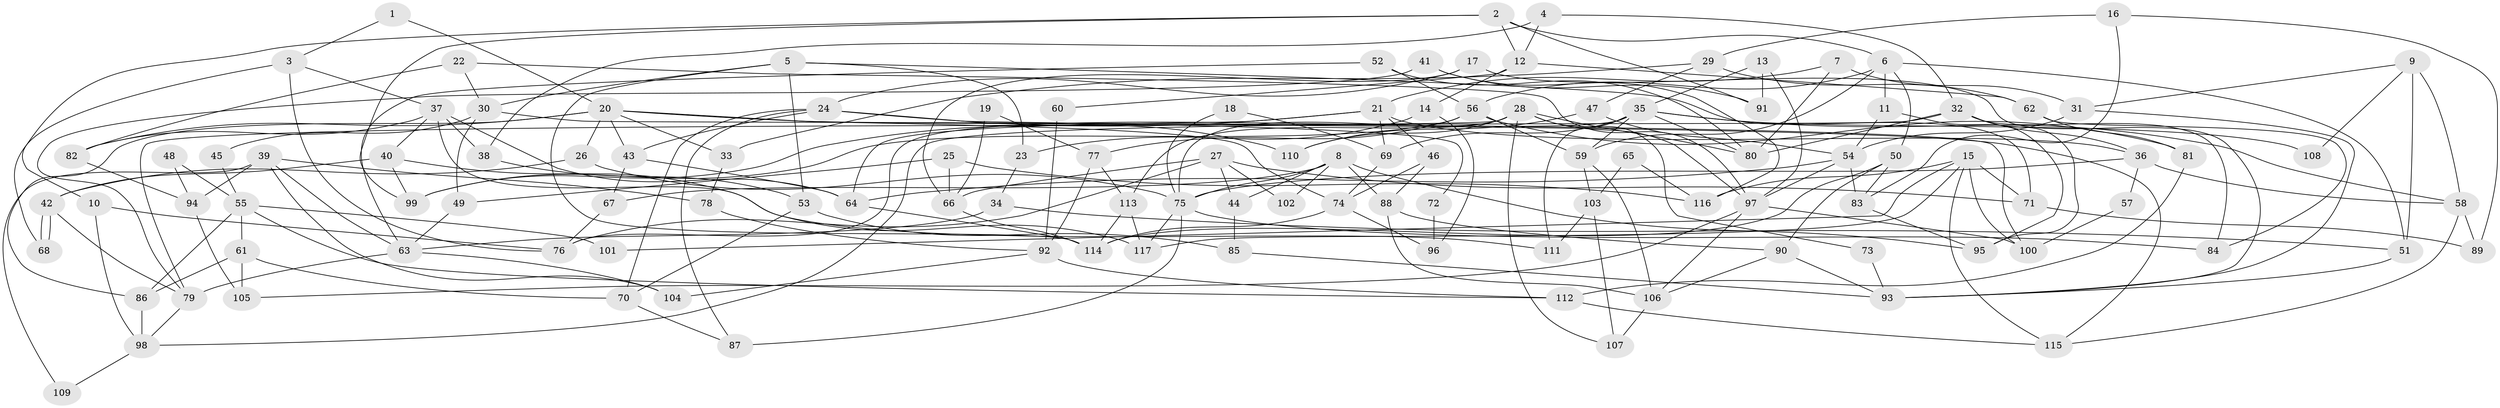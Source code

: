 // coarse degree distribution, {4: 0.14814814814814814, 6: 0.1111111111111111, 3: 0.2962962962962963, 5: 0.1728395061728395, 8: 0.08641975308641975, 7: 0.04938271604938271, 11: 0.024691358024691357, 10: 0.012345679012345678, 2: 0.07407407407407407, 9: 0.024691358024691357}
// Generated by graph-tools (version 1.1) at 2025/52/02/27/25 19:52:08]
// undirected, 117 vertices, 234 edges
graph export_dot {
graph [start="1"]
  node [color=gray90,style=filled];
  1;
  2;
  3;
  4;
  5;
  6;
  7;
  8;
  9;
  10;
  11;
  12;
  13;
  14;
  15;
  16;
  17;
  18;
  19;
  20;
  21;
  22;
  23;
  24;
  25;
  26;
  27;
  28;
  29;
  30;
  31;
  32;
  33;
  34;
  35;
  36;
  37;
  38;
  39;
  40;
  41;
  42;
  43;
  44;
  45;
  46;
  47;
  48;
  49;
  50;
  51;
  52;
  53;
  54;
  55;
  56;
  57;
  58;
  59;
  60;
  61;
  62;
  63;
  64;
  65;
  66;
  67;
  68;
  69;
  70;
  71;
  72;
  73;
  74;
  75;
  76;
  77;
  78;
  79;
  80;
  81;
  82;
  83;
  84;
  85;
  86;
  87;
  88;
  89;
  90;
  91;
  92;
  93;
  94;
  95;
  96;
  97;
  98;
  99;
  100;
  101;
  102;
  103;
  104;
  105;
  106;
  107;
  108;
  109;
  110;
  111;
  112;
  113;
  114;
  115;
  116;
  117;
  1 -- 3;
  1 -- 20;
  2 -- 6;
  2 -- 99;
  2 -- 10;
  2 -- 12;
  2 -- 91;
  3 -- 37;
  3 -- 76;
  3 -- 68;
  4 -- 12;
  4 -- 38;
  4 -- 32;
  5 -- 114;
  5 -- 71;
  5 -- 23;
  5 -- 30;
  5 -- 53;
  6 -- 59;
  6 -- 50;
  6 -- 11;
  6 -- 51;
  6 -- 56;
  7 -- 21;
  7 -- 80;
  7 -- 31;
  8 -- 75;
  8 -- 95;
  8 -- 44;
  8 -- 67;
  8 -- 88;
  8 -- 102;
  9 -- 31;
  9 -- 51;
  9 -- 58;
  9 -- 108;
  10 -- 98;
  10 -- 76;
  11 -- 95;
  11 -- 54;
  12 -- 62;
  12 -- 14;
  12 -- 60;
  13 -- 35;
  13 -- 97;
  13 -- 91;
  14 -- 23;
  14 -- 96;
  15 -- 115;
  15 -- 117;
  15 -- 71;
  15 -- 100;
  15 -- 101;
  15 -- 116;
  16 -- 83;
  16 -- 89;
  16 -- 29;
  17 -- 24;
  17 -- 66;
  17 -- 93;
  18 -- 75;
  18 -- 69;
  19 -- 66;
  19 -- 77;
  20 -- 74;
  20 -- 82;
  20 -- 26;
  20 -- 33;
  20 -- 43;
  20 -- 86;
  20 -- 115;
  21 -- 46;
  21 -- 99;
  21 -- 36;
  21 -- 64;
  21 -- 69;
  22 -- 97;
  22 -- 30;
  22 -- 82;
  23 -- 34;
  24 -- 43;
  24 -- 87;
  24 -- 70;
  24 -- 72;
  24 -- 110;
  25 -- 49;
  25 -- 116;
  25 -- 66;
  26 -- 75;
  26 -- 42;
  27 -- 76;
  27 -- 66;
  27 -- 44;
  27 -- 71;
  27 -- 102;
  28 -- 79;
  28 -- 75;
  28 -- 73;
  28 -- 80;
  28 -- 97;
  28 -- 107;
  28 -- 110;
  28 -- 113;
  29 -- 62;
  29 -- 33;
  29 -- 47;
  30 -- 100;
  30 -- 45;
  30 -- 49;
  31 -- 54;
  31 -- 93;
  32 -- 80;
  32 -- 36;
  32 -- 84;
  32 -- 95;
  32 -- 98;
  33 -- 78;
  34 -- 51;
  34 -- 63;
  35 -- 58;
  35 -- 76;
  35 -- 59;
  35 -- 69;
  35 -- 80;
  35 -- 108;
  35 -- 111;
  36 -- 57;
  36 -- 58;
  36 -- 75;
  37 -- 64;
  37 -- 40;
  37 -- 38;
  37 -- 82;
  37 -- 117;
  38 -- 53;
  39 -- 94;
  39 -- 63;
  39 -- 78;
  39 -- 104;
  39 -- 109;
  40 -- 42;
  40 -- 111;
  40 -- 99;
  41 -- 79;
  41 -- 91;
  41 -- 116;
  42 -- 68;
  42 -- 68;
  42 -- 79;
  43 -- 64;
  43 -- 67;
  44 -- 85;
  45 -- 55;
  46 -- 88;
  46 -- 74;
  47 -- 110;
  47 -- 54;
  48 -- 94;
  48 -- 55;
  49 -- 63;
  50 -- 90;
  50 -- 114;
  50 -- 83;
  51 -- 93;
  52 -- 80;
  52 -- 56;
  52 -- 63;
  53 -- 85;
  53 -- 70;
  54 -- 64;
  54 -- 83;
  54 -- 97;
  55 -- 61;
  55 -- 112;
  55 -- 86;
  55 -- 101;
  56 -- 59;
  56 -- 77;
  56 -- 81;
  56 -- 99;
  57 -- 100;
  58 -- 89;
  58 -- 115;
  59 -- 106;
  59 -- 103;
  60 -- 92;
  61 -- 70;
  61 -- 86;
  61 -- 105;
  62 -- 84;
  62 -- 81;
  63 -- 79;
  63 -- 104;
  64 -- 114;
  65 -- 116;
  65 -- 103;
  66 -- 114;
  67 -- 76;
  69 -- 74;
  70 -- 87;
  71 -- 89;
  72 -- 96;
  73 -- 93;
  74 -- 114;
  74 -- 96;
  75 -- 117;
  75 -- 84;
  75 -- 87;
  77 -- 92;
  77 -- 113;
  78 -- 92;
  79 -- 98;
  81 -- 112;
  82 -- 94;
  83 -- 95;
  85 -- 93;
  86 -- 98;
  88 -- 106;
  88 -- 90;
  90 -- 93;
  90 -- 106;
  92 -- 104;
  92 -- 112;
  94 -- 105;
  97 -- 100;
  97 -- 105;
  97 -- 106;
  98 -- 109;
  103 -- 107;
  103 -- 111;
  106 -- 107;
  112 -- 115;
  113 -- 114;
  113 -- 117;
}
